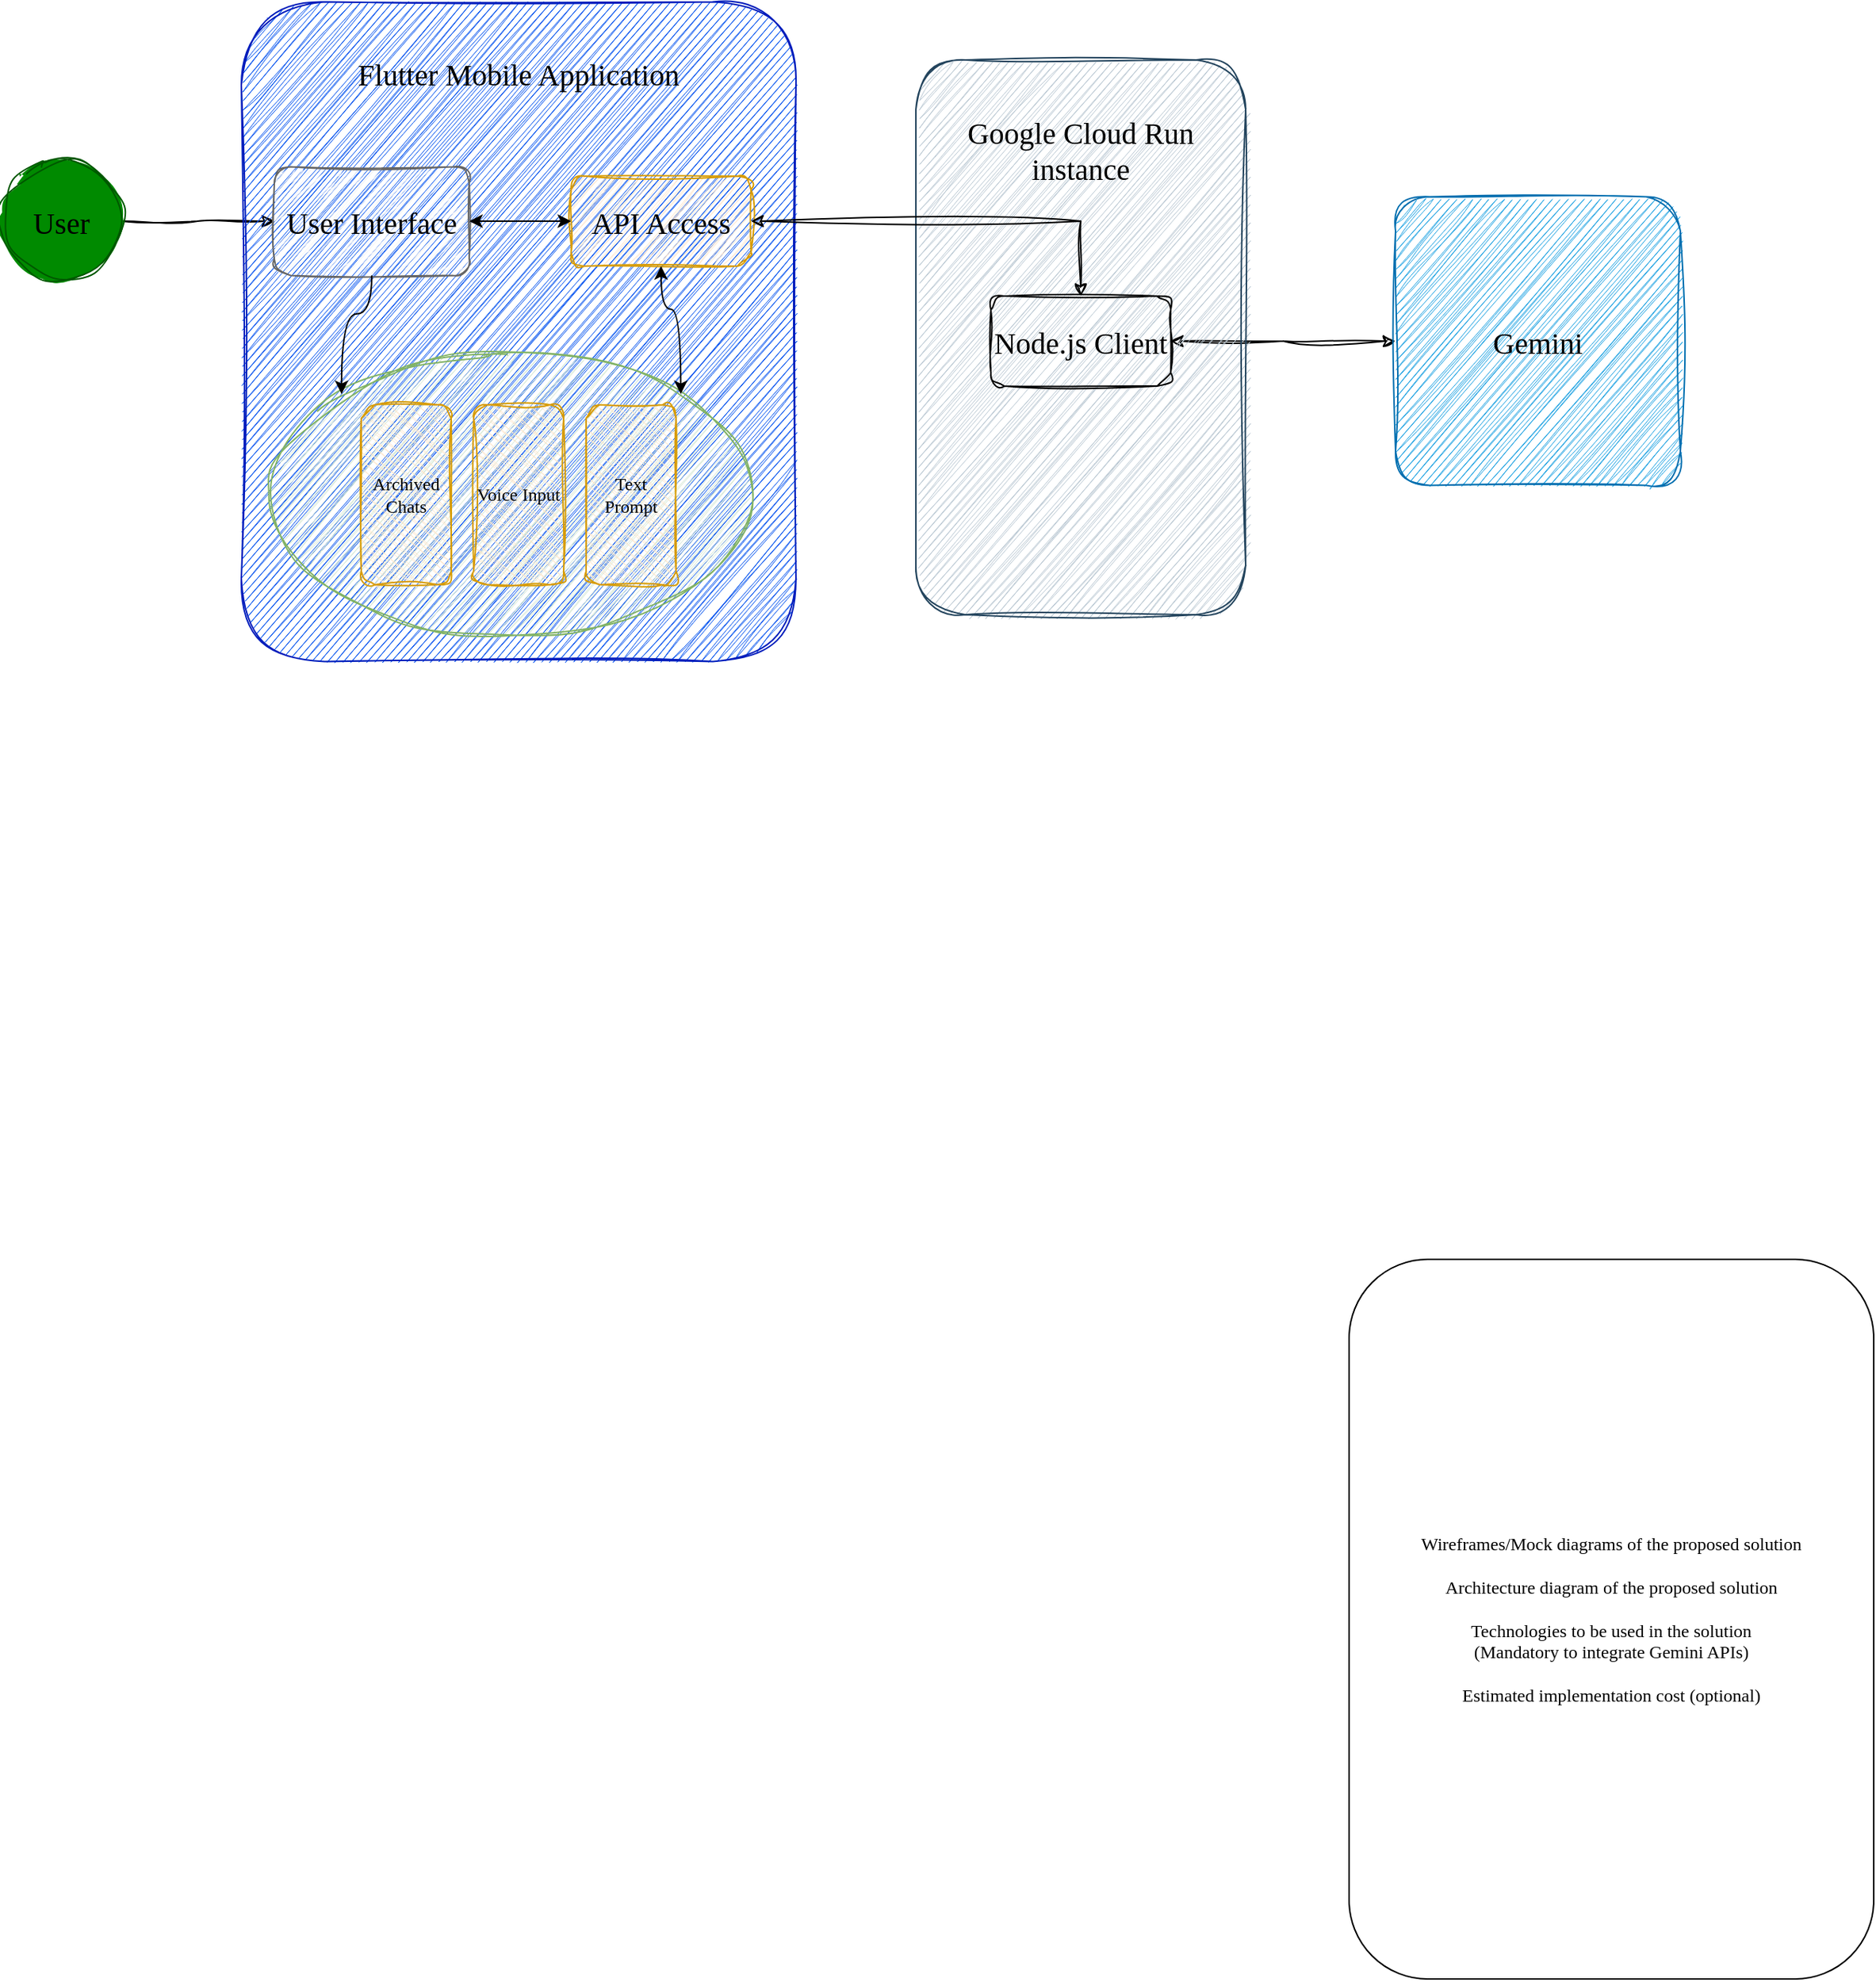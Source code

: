 <mxfile version="27.0.3">
  <diagram name="페이지-1" id="SXUJwAU-UO2_D0f0oAOO">
    <mxGraphModel dx="1599" dy="1142" grid="1" gridSize="10" guides="1" tooltips="1" connect="1" arrows="1" fold="1" page="1" pageScale="1" pageWidth="827" pageHeight="1169" background="none" math="0" shadow="0">
      <root>
        <mxCell id="0" />
        <mxCell id="1" parent="0" />
        <mxCell id="TV6SSAeyK_Qaq8-lBIzq-5" value="&lt;div&gt;Wireframes/Mock diagrams of the proposed solution&lt;/div&gt;&lt;div&gt;&lt;br&gt;&lt;/div&gt;&lt;div&gt;Architecture diagram of the proposed solution&lt;/div&gt;&lt;div&gt;&lt;br&gt;&lt;/div&gt;&lt;div&gt;Technologies to be used in the solution&lt;/div&gt;&lt;div&gt;(Mandatory to integrate Gemini APIs)&lt;/div&gt;&lt;div&gt;&lt;br&gt;&lt;/div&gt;&lt;div&gt;Estimated implementation cost (optional)&lt;/div&gt;" style="rounded=1;whiteSpace=wrap;html=1;fontFamily=Georgia;" parent="1" vertex="1">
          <mxGeometry x="239" y="1000" width="350" height="480" as="geometry" />
        </mxCell>
        <mxCell id="TV6SSAeyK_Qaq8-lBIzq-49" style="edgeStyle=orthogonalEdgeStyle;rounded=0;orthogonalLoop=1;jettySize=auto;html=1;fontFamily=Georgia;fontSize=20;fontColor=default;labelBackgroundColor=none;resizable=0;sketch=1;curveFitting=1;jiggle=2;" parent="1" source="TV6SSAeyK_Qaq8-lBIzq-46" target="TV6SSAeyK_Qaq8-lBIzq-20" edge="1">
          <mxGeometry relative="1" as="geometry" />
        </mxCell>
        <mxCell id="TV6SSAeyK_Qaq8-lBIzq-46" value="&lt;font&gt;User&lt;/font&gt;" style="ellipse;whiteSpace=wrap;html=1;align=center;verticalAlign=middle;fontFamily=Georgia;fontSize=20;labelBackgroundColor=none;resizable=0;fillColor=#008a00;strokeColor=#005700;fillStyle=solid;fontColor=default;sketch=1;curveFitting=1;jiggle=2;" parent="1" vertex="1">
          <mxGeometry x="-660" y="267.5" width="80" height="80" as="geometry" />
        </mxCell>
        <mxCell id="TV6SSAeyK_Qaq8-lBIzq-57" value="" style="edgeStyle=orthogonalEdgeStyle;rounded=0;orthogonalLoop=1;jettySize=auto;html=1;fontColor=default;fontFamily=Georgia;sketch=1;curveFitting=1;jiggle=2;flowAnimation=0;startArrow=classic;startFill=1;fontSize=20;labelBackgroundColor=none;" parent="1" source="TV6SSAeyK_Qaq8-lBIzq-56" target="TV6SSAeyK_Qaq8-lBIzq-2" edge="1">
          <mxGeometry relative="1" as="geometry">
            <mxPoint x="260" y="388" as="sourcePoint" />
            <mxPoint x="732.3" y="341.07" as="targetPoint" />
            <Array as="points" />
          </mxGeometry>
        </mxCell>
        <mxCell id="TV6SSAeyK_Qaq8-lBIzq-2" value="Gemini" style="rounded=1;whiteSpace=wrap;html=1;fillColor=#1ba1e2;fontColor=default;strokeColor=#006EAF;fontSize=20;sketch=1;curveFitting=1;jiggle=2;fontFamily=Georgia;arcSize=12;labelBackgroundColor=none;" parent="1" vertex="1">
          <mxGeometry x="270" y="291.25" width="190" height="192.5" as="geometry" />
        </mxCell>
        <mxCell id="YDmTkE0umL4QwLqflbc0-1" value="" style="group;labelBackgroundColor=none;fontColor=default;" vertex="1" connectable="0" parent="1">
          <mxGeometry x="-500" y="161.25" width="670" height="440" as="geometry" />
        </mxCell>
        <mxCell id="TV6SSAeyK_Qaq8-lBIzq-4" value="Flutter Mobile Application" style="rounded=1;whiteSpace=wrap;html=1;fillColor=#0050ef;fontColor=default;strokeColor=#001DBC;fontSize=20;sketch=1;curveFitting=1;jiggle=2;fontFamily=Georgia;verticalAlign=top;horizontal=1;spacingTop=30;labelBackgroundColor=none;" parent="YDmTkE0umL4QwLqflbc0-1" vertex="1">
          <mxGeometry width="370" height="440" as="geometry" />
        </mxCell>
        <mxCell id="TV6SSAeyK_Qaq8-lBIzq-108" value="" style="ellipse;whiteSpace=wrap;html=1;rounded=1;strokeColor=#82b366;align=center;verticalAlign=middle;fontFamily=Georgia;fontSize=12;labelBorderColor=none;labelBackgroundColor=none;resizable=1;fillColor=#d5e8d4;movable=1;rotatable=1;deletable=1;editable=1;locked=0;connectable=1;sketch=1;curveFitting=1;jiggle=2;fontColor=default;" parent="YDmTkE0umL4QwLqflbc0-1" vertex="1">
          <mxGeometry x="20" y="233.75" width="320" height="190" as="geometry" />
        </mxCell>
        <mxCell id="TV6SSAeyK_Qaq8-lBIzq-1" value="Google Cloud Run instance" style="rounded=1;whiteSpace=wrap;html=1;fillColor=#bac8d3;strokeColor=#23445d;fontSize=20;glass=0;sketch=1;curveFitting=1;jiggle=2;fontColor=default;fontFamily=Georgia;verticalAlign=top;gradientColor=none;spacingTop=30;labelBackgroundColor=none;" parent="YDmTkE0umL4QwLqflbc0-1" vertex="1">
          <mxGeometry x="450" y="38.75" width="220" height="370" as="geometry" />
        </mxCell>
        <mxCell id="TV6SSAeyK_Qaq8-lBIzq-20" value="User Interface" style="rounded=1;whiteSpace=wrap;html=1;fontFamily=Georgia;fontSize=20;sketch=1;curveFitting=1;jiggle=2;fillColor=#f5f5f5;fontColor=default;strokeColor=#666666;labelBackgroundColor=none;" parent="YDmTkE0umL4QwLqflbc0-1" vertex="1">
          <mxGeometry x="22" y="110" width="130" height="72.5" as="geometry" />
        </mxCell>
        <mxCell id="TV6SSAeyK_Qaq8-lBIzq-38" value="API Access" style="rounded=1;whiteSpace=wrap;html=1;align=center;verticalAlign=middle;fontFamily=Georgia;fontSize=20;labelBackgroundColor=none;resizable=0;fillColor=#ffe6cc;sketch=1;curveFitting=1;jiggle=2;strokeColor=#d79b00;fontColor=default;" parent="YDmTkE0umL4QwLqflbc0-1" vertex="1">
          <mxGeometry x="220" y="116.25" width="120" height="60" as="geometry" />
        </mxCell>
        <mxCell id="TV6SSAeyK_Qaq8-lBIzq-56" value="Node.js Client" style="rounded=1;whiteSpace=wrap;html=1;align=center;verticalAlign=middle;fontFamily=Georgia;fontSize=20;fontColor=default;labelBackgroundColor=none;resizable=0;fillColor=none;gradientColor=none;labelBorderColor=none;direction=west;sketch=1;curveFitting=1;jiggle=2;" parent="YDmTkE0umL4QwLqflbc0-1" vertex="1">
          <mxGeometry x="500" y="196.25" width="120" height="60" as="geometry" />
        </mxCell>
        <mxCell id="TV6SSAeyK_Qaq8-lBIzq-67" value="Archived Chats" style="rounded=1;whiteSpace=wrap;html=1;strokeColor=#d79b00;align=center;verticalAlign=middle;fontFamily=Georgia;fontSize=12;labelBorderColor=none;labelBackgroundColor=none;resizable=0;fillColor=#ffe6cc;direction=south;sketch=1;curveFitting=1;jiggle=2;fontColor=default;" parent="YDmTkE0umL4QwLqflbc0-1" vertex="1">
          <mxGeometry x="80" y="268.75" width="60" height="120" as="geometry" />
        </mxCell>
        <mxCell id="TV6SSAeyK_Qaq8-lBIzq-68" value="Voice Input" style="rounded=1;whiteSpace=wrap;html=1;strokeColor=#d79b00;align=center;verticalAlign=middle;fontFamily=Georgia;fontSize=12;labelBorderColor=none;labelBackgroundColor=none;resizable=0;fillColor=#ffe6cc;direction=south;sketch=1;curveFitting=1;jiggle=2;fontColor=default;" parent="YDmTkE0umL4QwLqflbc0-1" vertex="1">
          <mxGeometry x="155" y="268.75" width="60" height="120" as="geometry" />
        </mxCell>
        <mxCell id="TV6SSAeyK_Qaq8-lBIzq-69" value="Text Prompt" style="rounded=1;whiteSpace=wrap;html=1;strokeColor=#d79b00;align=center;verticalAlign=middle;fontFamily=Georgia;fontSize=12;labelBorderColor=none;labelBackgroundColor=none;resizable=0;fillColor=#ffe6cc;direction=south;sketch=1;curveFitting=1;jiggle=2;fontColor=default;" parent="YDmTkE0umL4QwLqflbc0-1" vertex="1">
          <mxGeometry x="230" y="268.75" width="60" height="120" as="geometry" />
        </mxCell>
        <mxCell id="TV6SSAeyK_Qaq8-lBIzq-110" style="edgeStyle=orthogonalEdgeStyle;curved=1;rounded=0;orthogonalLoop=1;jettySize=auto;html=1;fontFamily=Georgia;fontSize=12;fontColor=default;labelBorderColor=none;labelBackgroundColor=none;resizable=0;entryX=0;entryY=0;entryDx=0;entryDy=0;" parent="YDmTkE0umL4QwLqflbc0-1" source="TV6SSAeyK_Qaq8-lBIzq-20" target="TV6SSAeyK_Qaq8-lBIzq-108" edge="1">
          <mxGeometry relative="1" as="geometry" />
        </mxCell>
        <mxCell id="TV6SSAeyK_Qaq8-lBIzq-113" style="edgeStyle=orthogonalEdgeStyle;curved=1;rounded=0;orthogonalLoop=1;jettySize=auto;html=1;exitX=1;exitY=0;exitDx=0;exitDy=0;fontFamily=Georgia;fontSize=12;fontColor=default;labelBorderColor=none;labelBackgroundColor=none;resizable=0;startArrow=classic;startFill=1;" parent="YDmTkE0umL4QwLqflbc0-1" source="TV6SSAeyK_Qaq8-lBIzq-108" target="TV6SSAeyK_Qaq8-lBIzq-38" edge="1">
          <mxGeometry relative="1" as="geometry" />
        </mxCell>
        <mxCell id="TV6SSAeyK_Qaq8-lBIzq-39" value="" style="edgeStyle=orthogonalEdgeStyle;rounded=0;orthogonalLoop=1;jettySize=auto;html=1;fontFamily=Georgia;fontSize=20;fontColor=default;labelBackgroundColor=none;resizable=0;startArrow=classic;startFill=1;" parent="YDmTkE0umL4QwLqflbc0-1" source="TV6SSAeyK_Qaq8-lBIzq-38" target="TV6SSAeyK_Qaq8-lBIzq-20" edge="1">
          <mxGeometry relative="1" as="geometry" />
        </mxCell>
        <mxCell id="TV6SSAeyK_Qaq8-lBIzq-44" style="edgeStyle=orthogonalEdgeStyle;rounded=0;orthogonalLoop=1;jettySize=auto;html=1;fontFamily=Georgia;fontSize=20;fontColor=default;labelBackgroundColor=none;resizable=0;startArrow=classic;startFill=1;sketch=1;curveFitting=1;jiggle=2;" parent="YDmTkE0umL4QwLqflbc0-1" source="TV6SSAeyK_Qaq8-lBIzq-38" target="TV6SSAeyK_Qaq8-lBIzq-56" edge="1">
          <mxGeometry relative="1" as="geometry">
            <mxPoint x="620" y="148.75" as="targetPoint" />
          </mxGeometry>
        </mxCell>
      </root>
    </mxGraphModel>
  </diagram>
</mxfile>
